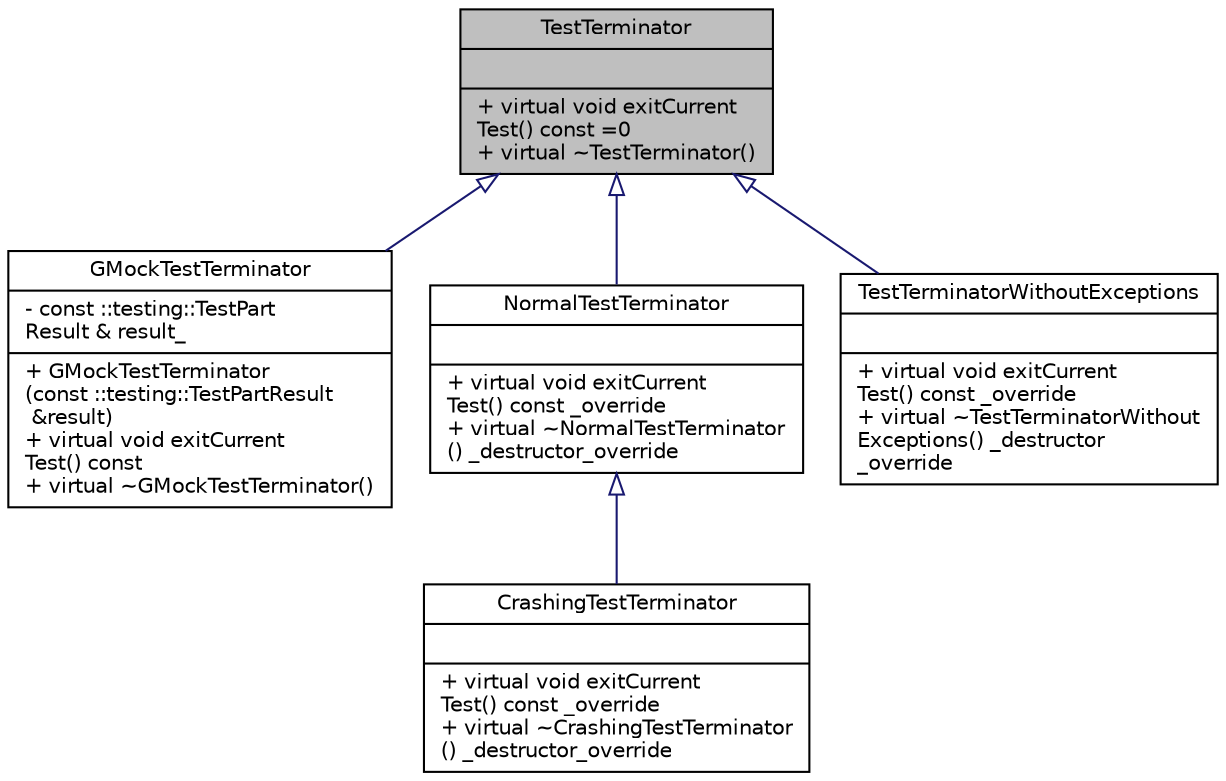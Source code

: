 digraph "TestTerminator"
{
 // LATEX_PDF_SIZE
  edge [fontname="Helvetica",fontsize="10",labelfontname="Helvetica",labelfontsize="10"];
  node [fontname="Helvetica",fontsize="10",shape=record];
  Node1 [label="{TestTerminator\n||+ virtual void exitCurrent\lTest() const =0\l+ virtual ~TestTerminator()\l}",height=0.2,width=0.4,color="black", fillcolor="grey75", style="filled", fontcolor="black",tooltip=" "];
  Node1 -> Node2 [dir="back",color="midnightblue",fontsize="10",style="solid",arrowtail="onormal",fontname="Helvetica"];
  Node2 [label="{GMockTestTerminator\n|- const ::testing::TestPart\lResult & result_\l|+  GMockTestTerminator\l(const ::testing::TestPartResult\l &result)\l+ virtual void exitCurrent\lTest() const\l+ virtual ~GMockTestTerminator()\l}",height=0.2,width=0.4,color="black", fillcolor="white", style="filled",URL="$classGMockTestTerminator.html",tooltip=" "];
  Node1 -> Node3 [dir="back",color="midnightblue",fontsize="10",style="solid",arrowtail="onormal",fontname="Helvetica"];
  Node3 [label="{NormalTestTerminator\n||+ virtual void exitCurrent\lTest() const _override\l+ virtual ~NormalTestTerminator\l() _destructor_override\l}",height=0.2,width=0.4,color="black", fillcolor="white", style="filled",URL="$classNormalTestTerminator.html",tooltip=" "];
  Node3 -> Node4 [dir="back",color="midnightblue",fontsize="10",style="solid",arrowtail="onormal",fontname="Helvetica"];
  Node4 [label="{CrashingTestTerminator\n||+ virtual void exitCurrent\lTest() const _override\l+ virtual ~CrashingTestTerminator\l() _destructor_override\l}",height=0.2,width=0.4,color="black", fillcolor="white", style="filled",URL="$classCrashingTestTerminator.html",tooltip=" "];
  Node1 -> Node5 [dir="back",color="midnightblue",fontsize="10",style="solid",arrowtail="onormal",fontname="Helvetica"];
  Node5 [label="{TestTerminatorWithoutExceptions\n||+ virtual void exitCurrent\lTest() const _override\l+ virtual ~TestTerminatorWithout\lExceptions() _destructor\l_override\l}",height=0.2,width=0.4,color="black", fillcolor="white", style="filled",URL="$classTestTerminatorWithoutExceptions.html",tooltip=" "];
}
